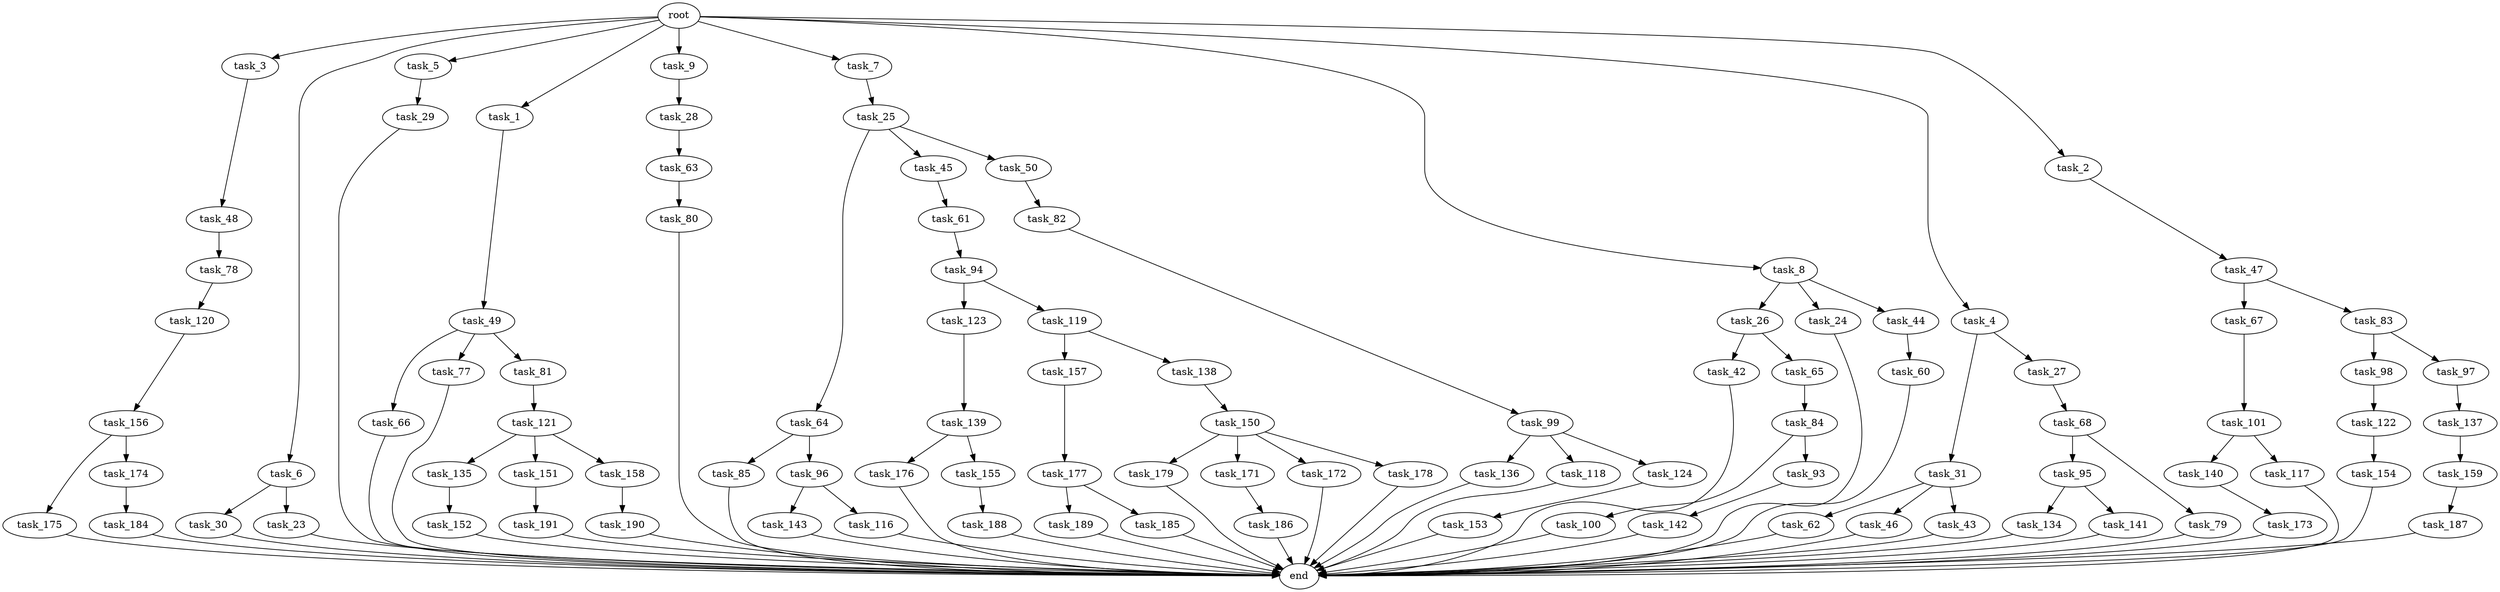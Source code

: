 digraph G {
  task_100 [size="695784701952.000000"];
  task_31 [size="214748364800.000000"];
  task_101 [size="858993459200.000000"];
  task_47 [size="77309411328.000000"];
  task_62 [size="34359738368.000000"];
  task_157 [size="214748364800.000000"];
  task_177 [size="34359738368.000000"];
  task_173 [size="420906795008.000000"];
  task_159 [size="309237645312.000000"];
  task_123 [size="858993459200.000000"];
  task_30 [size="309237645312.000000"];
  task_134 [size="137438953472.000000"];
  task_143 [size="858993459200.000000"];
  task_27 [size="214748364800.000000"];
  task_138 [size="214748364800.000000"];
  task_154 [size="137438953472.000000"];
  task_122 [size="34359738368.000000"];
  task_95 [size="549755813888.000000"];
  task_66 [size="309237645312.000000"];
  task_61 [size="214748364800.000000"];
  task_152 [size="137438953472.000000"];
  task_3 [size="1024.000000"];
  task_6 [size="1024.000000"];
  task_119 [size="858993459200.000000"];
  task_85 [size="77309411328.000000"];
  task_26 [size="77309411328.000000"];
  task_116 [size="858993459200.000000"];
  task_5 [size="1024.000000"];
  task_141 [size="137438953472.000000"];
  task_25 [size="34359738368.000000"];
  task_188 [size="137438953472.000000"];
  task_184 [size="214748364800.000000"];
  task_77 [size="309237645312.000000"];
  task_98 [size="34359738368.000000"];
  task_1 [size="1024.000000"];
  task_24 [size="77309411328.000000"];
  task_9 [size="1024.000000"];
  task_68 [size="214748364800.000000"];
  task_67 [size="77309411328.000000"];
  task_29 [size="549755813888.000000"];
  task_78 [size="420906795008.000000"];
  task_176 [size="137438953472.000000"];
  task_179 [size="858993459200.000000"];
  task_82 [size="695784701952.000000"];
  task_139 [size="858993459200.000000"];
  task_64 [size="549755813888.000000"];
  task_140 [size="309237645312.000000"];
  task_191 [size="695784701952.000000"];
  task_80 [size="214748364800.000000"];
  task_171 [size="858993459200.000000"];
  task_79 [size="549755813888.000000"];
  task_120 [size="34359738368.000000"];
  task_45 [size="549755813888.000000"];
  task_155 [size="137438953472.000000"];
  task_42 [size="858993459200.000000"];
  task_46 [size="34359738368.000000"];
  task_94 [size="137438953472.000000"];
  task_186 [size="214748364800.000000"];
  task_43 [size="34359738368.000000"];
  task_121 [size="309237645312.000000"];
  task_135 [size="695784701952.000000"];
  task_84 [size="549755813888.000000"];
  task_175 [size="77309411328.000000"];
  task_151 [size="695784701952.000000"];
  task_137 [size="137438953472.000000"];
  task_172 [size="858993459200.000000"];
  task_189 [size="77309411328.000000"];
  task_97 [size="34359738368.000000"];
  task_158 [size="695784701952.000000"];
  task_187 [size="214748364800.000000"];
  task_93 [size="695784701952.000000"];
  task_96 [size="77309411328.000000"];
  task_48 [size="34359738368.000000"];
  task_60 [size="858993459200.000000"];
  task_83 [size="77309411328.000000"];
  task_7 [size="1024.000000"];
  task_136 [size="34359738368.000000"];
  task_50 [size="549755813888.000000"];
  task_99 [size="420906795008.000000"];
  task_117 [size="309237645312.000000"];
  task_118 [size="34359738368.000000"];
  task_142 [size="858993459200.000000"];
  task_28 [size="214748364800.000000"];
  root [size="0.000000"];
  task_49 [size="420906795008.000000"];
  task_124 [size="34359738368.000000"];
  task_23 [size="309237645312.000000"];
  task_81 [size="309237645312.000000"];
  task_8 [size="1024.000000"];
  task_156 [size="549755813888.000000"];
  task_44 [size="77309411328.000000"];
  task_4 [size="1024.000000"];
  end [size="0.000000"];
  task_153 [size="695784701952.000000"];
  task_174 [size="77309411328.000000"];
  task_63 [size="34359738368.000000"];
  task_190 [size="137438953472.000000"];
  task_185 [size="77309411328.000000"];
  task_2 [size="1024.000000"];
  task_150 [size="77309411328.000000"];
  task_178 [size="858993459200.000000"];
  task_65 [size="858993459200.000000"];

  task_100 -> end [size="1.000000"];
  task_31 -> task_62 [size="33554432.000000"];
  task_31 -> task_46 [size="33554432.000000"];
  task_31 -> task_43 [size="33554432.000000"];
  task_101 -> task_117 [size="301989888.000000"];
  task_101 -> task_140 [size="301989888.000000"];
  task_47 -> task_83 [size="75497472.000000"];
  task_47 -> task_67 [size="75497472.000000"];
  task_62 -> end [size="1.000000"];
  task_157 -> task_177 [size="33554432.000000"];
  task_177 -> task_189 [size="75497472.000000"];
  task_177 -> task_185 [size="75497472.000000"];
  task_173 -> end [size="1.000000"];
  task_159 -> task_187 [size="209715200.000000"];
  task_123 -> task_139 [size="838860800.000000"];
  task_30 -> end [size="1.000000"];
  task_134 -> end [size="1.000000"];
  task_143 -> end [size="1.000000"];
  task_27 -> task_68 [size="209715200.000000"];
  task_138 -> task_150 [size="75497472.000000"];
  task_154 -> end [size="1.000000"];
  task_122 -> task_154 [size="134217728.000000"];
  task_95 -> task_134 [size="134217728.000000"];
  task_95 -> task_141 [size="134217728.000000"];
  task_66 -> end [size="1.000000"];
  task_61 -> task_94 [size="134217728.000000"];
  task_152 -> end [size="1.000000"];
  task_3 -> task_48 [size="33554432.000000"];
  task_6 -> task_30 [size="301989888.000000"];
  task_6 -> task_23 [size="301989888.000000"];
  task_119 -> task_138 [size="209715200.000000"];
  task_119 -> task_157 [size="209715200.000000"];
  task_85 -> end [size="1.000000"];
  task_26 -> task_42 [size="838860800.000000"];
  task_26 -> task_65 [size="838860800.000000"];
  task_116 -> end [size="1.000000"];
  task_5 -> task_29 [size="536870912.000000"];
  task_141 -> end [size="1.000000"];
  task_25 -> task_45 [size="536870912.000000"];
  task_25 -> task_50 [size="536870912.000000"];
  task_25 -> task_64 [size="536870912.000000"];
  task_188 -> end [size="1.000000"];
  task_184 -> end [size="1.000000"];
  task_77 -> end [size="1.000000"];
  task_98 -> task_122 [size="33554432.000000"];
  task_1 -> task_49 [size="411041792.000000"];
  task_24 -> end [size="1.000000"];
  task_9 -> task_28 [size="209715200.000000"];
  task_68 -> task_79 [size="536870912.000000"];
  task_68 -> task_95 [size="536870912.000000"];
  task_67 -> task_101 [size="838860800.000000"];
  task_29 -> end [size="1.000000"];
  task_78 -> task_120 [size="33554432.000000"];
  task_176 -> end [size="1.000000"];
  task_179 -> end [size="1.000000"];
  task_82 -> task_99 [size="411041792.000000"];
  task_139 -> task_176 [size="134217728.000000"];
  task_139 -> task_155 [size="134217728.000000"];
  task_64 -> task_85 [size="75497472.000000"];
  task_64 -> task_96 [size="75497472.000000"];
  task_140 -> task_173 [size="411041792.000000"];
  task_191 -> end [size="1.000000"];
  task_80 -> end [size="1.000000"];
  task_171 -> task_186 [size="209715200.000000"];
  task_79 -> end [size="1.000000"];
  task_120 -> task_156 [size="536870912.000000"];
  task_45 -> task_61 [size="209715200.000000"];
  task_155 -> task_188 [size="134217728.000000"];
  task_42 -> end [size="1.000000"];
  task_46 -> end [size="1.000000"];
  task_94 -> task_119 [size="838860800.000000"];
  task_94 -> task_123 [size="838860800.000000"];
  task_186 -> end [size="1.000000"];
  task_43 -> end [size="1.000000"];
  task_121 -> task_151 [size="679477248.000000"];
  task_121 -> task_158 [size="679477248.000000"];
  task_121 -> task_135 [size="679477248.000000"];
  task_135 -> task_152 [size="134217728.000000"];
  task_84 -> task_100 [size="679477248.000000"];
  task_84 -> task_93 [size="679477248.000000"];
  task_175 -> end [size="1.000000"];
  task_151 -> task_191 [size="679477248.000000"];
  task_137 -> task_159 [size="301989888.000000"];
  task_172 -> end [size="1.000000"];
  task_189 -> end [size="1.000000"];
  task_97 -> task_137 [size="134217728.000000"];
  task_158 -> task_190 [size="134217728.000000"];
  task_187 -> end [size="1.000000"];
  task_93 -> task_142 [size="838860800.000000"];
  task_96 -> task_116 [size="838860800.000000"];
  task_96 -> task_143 [size="838860800.000000"];
  task_48 -> task_78 [size="411041792.000000"];
  task_60 -> end [size="1.000000"];
  task_83 -> task_97 [size="33554432.000000"];
  task_83 -> task_98 [size="33554432.000000"];
  task_7 -> task_25 [size="33554432.000000"];
  task_136 -> end [size="1.000000"];
  task_50 -> task_82 [size="679477248.000000"];
  task_99 -> task_124 [size="33554432.000000"];
  task_99 -> task_136 [size="33554432.000000"];
  task_99 -> task_118 [size="33554432.000000"];
  task_117 -> end [size="1.000000"];
  task_118 -> end [size="1.000000"];
  task_142 -> end [size="1.000000"];
  task_28 -> task_63 [size="33554432.000000"];
  root -> task_9 [size="1.000000"];
  root -> task_5 [size="1.000000"];
  root -> task_7 [size="1.000000"];
  root -> task_2 [size="1.000000"];
  root -> task_1 [size="1.000000"];
  root -> task_8 [size="1.000000"];
  root -> task_4 [size="1.000000"];
  root -> task_3 [size="1.000000"];
  root -> task_6 [size="1.000000"];
  task_49 -> task_77 [size="301989888.000000"];
  task_49 -> task_81 [size="301989888.000000"];
  task_49 -> task_66 [size="301989888.000000"];
  task_124 -> task_153 [size="679477248.000000"];
  task_23 -> end [size="1.000000"];
  task_81 -> task_121 [size="301989888.000000"];
  task_8 -> task_24 [size="75497472.000000"];
  task_8 -> task_26 [size="75497472.000000"];
  task_8 -> task_44 [size="75497472.000000"];
  task_156 -> task_174 [size="75497472.000000"];
  task_156 -> task_175 [size="75497472.000000"];
  task_44 -> task_60 [size="838860800.000000"];
  task_4 -> task_27 [size="209715200.000000"];
  task_4 -> task_31 [size="209715200.000000"];
  task_153 -> end [size="1.000000"];
  task_174 -> task_184 [size="209715200.000000"];
  task_63 -> task_80 [size="209715200.000000"];
  task_190 -> end [size="1.000000"];
  task_185 -> end [size="1.000000"];
  task_2 -> task_47 [size="75497472.000000"];
  task_150 -> task_171 [size="838860800.000000"];
  task_150 -> task_178 [size="838860800.000000"];
  task_150 -> task_172 [size="838860800.000000"];
  task_150 -> task_179 [size="838860800.000000"];
  task_178 -> end [size="1.000000"];
  task_65 -> task_84 [size="536870912.000000"];
}
